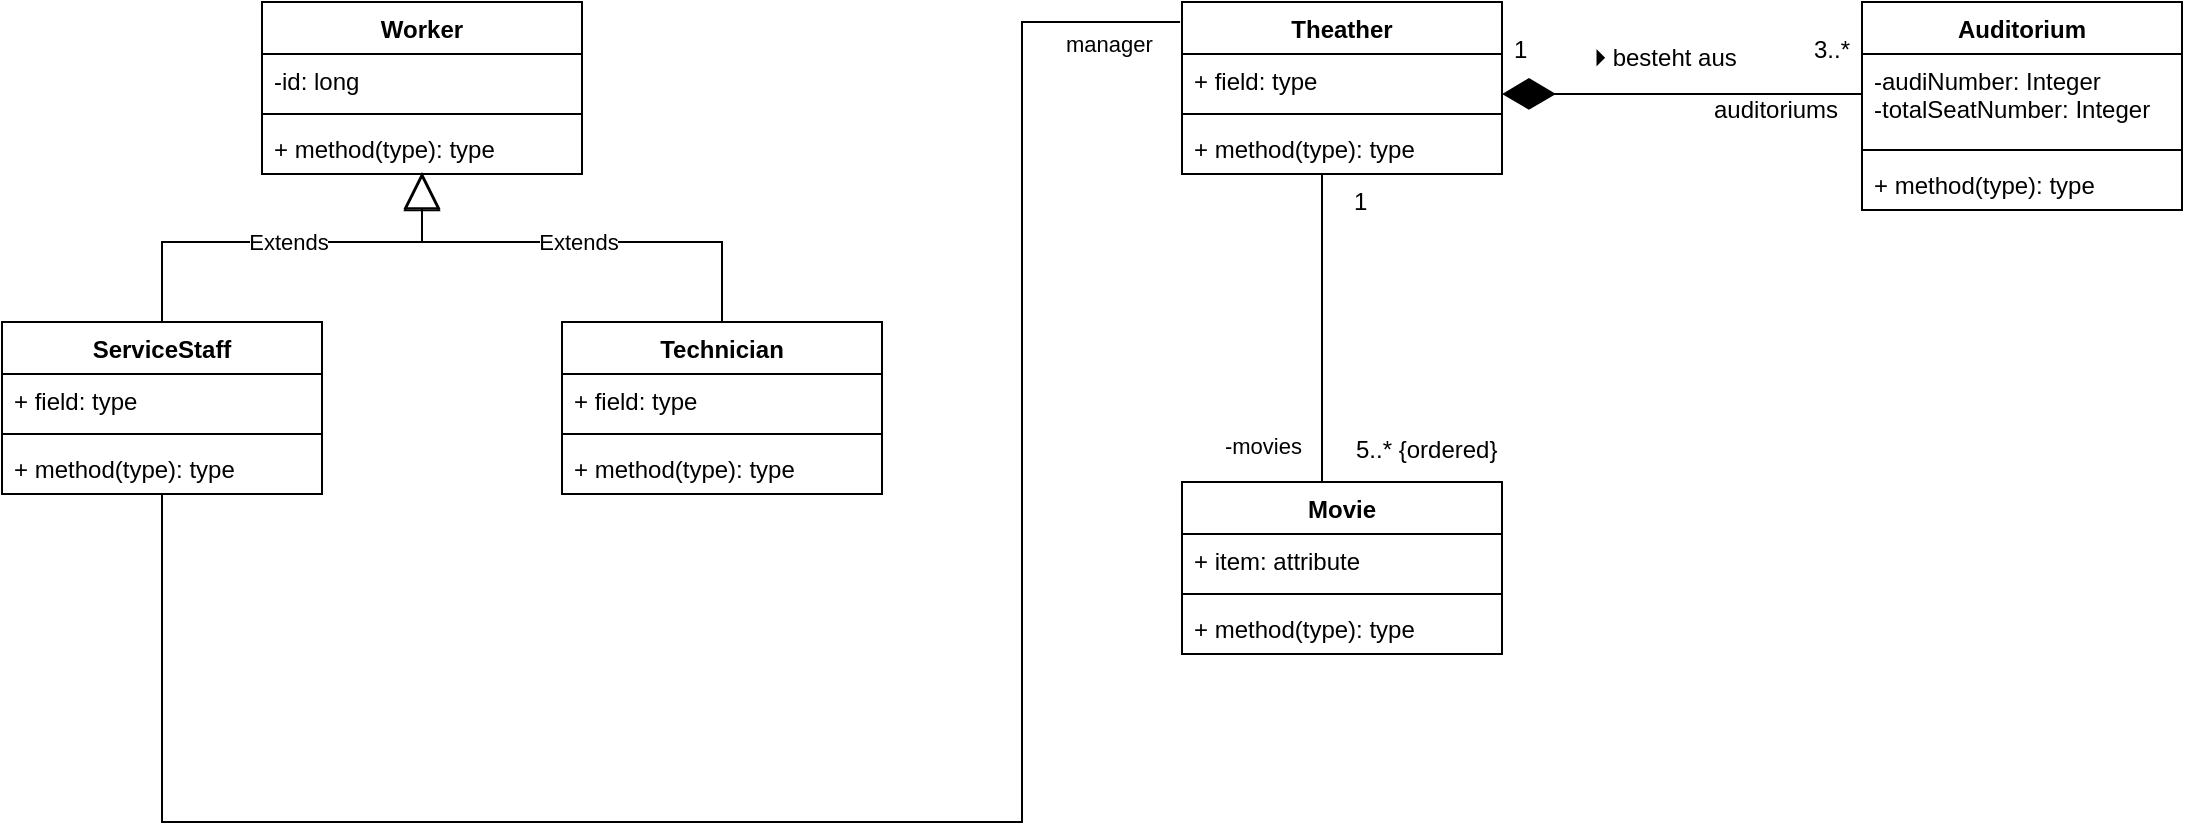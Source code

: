 <mxfile version="20.8.7" type="github">
  <diagram name="Seite-1" id="gezly9fJVu2RdMVuZzb8">
    <mxGraphModel dx="1342" dy="666" grid="1" gridSize="10" guides="1" tooltips="1" connect="1" arrows="1" fold="1" page="0" pageScale="1" pageWidth="827" pageHeight="1169" math="0" shadow="0">
      <root>
        <mxCell id="0" />
        <mxCell id="1" parent="0" />
        <mxCell id="adZThG72P-NRQgjsbixd-1" value="Theather" style="swimlane;fontStyle=1;align=center;verticalAlign=top;childLayout=stackLayout;horizontal=1;startSize=26;horizontalStack=0;resizeParent=1;resizeParentMax=0;resizeLast=0;collapsible=1;marginBottom=0;" vertex="1" parent="1">
          <mxGeometry x="570" y="80" width="160" height="86" as="geometry" />
        </mxCell>
        <mxCell id="adZThG72P-NRQgjsbixd-2" value="+ field: type" style="text;strokeColor=none;fillColor=none;align=left;verticalAlign=top;spacingLeft=4;spacingRight=4;overflow=hidden;rotatable=0;points=[[0,0.5],[1,0.5]];portConstraint=eastwest;" vertex="1" parent="adZThG72P-NRQgjsbixd-1">
          <mxGeometry y="26" width="160" height="26" as="geometry" />
        </mxCell>
        <mxCell id="adZThG72P-NRQgjsbixd-3" value="" style="line;strokeWidth=1;fillColor=none;align=left;verticalAlign=middle;spacingTop=-1;spacingLeft=3;spacingRight=3;rotatable=0;labelPosition=right;points=[];portConstraint=eastwest;strokeColor=inherit;" vertex="1" parent="adZThG72P-NRQgjsbixd-1">
          <mxGeometry y="52" width="160" height="8" as="geometry" />
        </mxCell>
        <mxCell id="adZThG72P-NRQgjsbixd-4" value="+ method(type): type" style="text;strokeColor=none;fillColor=none;align=left;verticalAlign=top;spacingLeft=4;spacingRight=4;overflow=hidden;rotatable=0;points=[[0,0.5],[1,0.5]];portConstraint=eastwest;" vertex="1" parent="adZThG72P-NRQgjsbixd-1">
          <mxGeometry y="60" width="160" height="26" as="geometry" />
        </mxCell>
        <mxCell id="adZThG72P-NRQgjsbixd-5" value="Worker" style="swimlane;fontStyle=1;align=center;verticalAlign=top;childLayout=stackLayout;horizontal=1;startSize=26;horizontalStack=0;resizeParent=1;resizeParentMax=0;resizeLast=0;collapsible=1;marginBottom=0;" vertex="1" parent="1">
          <mxGeometry x="110" y="80" width="160" height="86" as="geometry" />
        </mxCell>
        <mxCell id="adZThG72P-NRQgjsbixd-6" value="-id: long" style="text;strokeColor=none;fillColor=none;align=left;verticalAlign=top;spacingLeft=4;spacingRight=4;overflow=hidden;rotatable=0;points=[[0,0.5],[1,0.5]];portConstraint=eastwest;" vertex="1" parent="adZThG72P-NRQgjsbixd-5">
          <mxGeometry y="26" width="160" height="26" as="geometry" />
        </mxCell>
        <mxCell id="adZThG72P-NRQgjsbixd-7" value="" style="line;strokeWidth=1;fillColor=none;align=left;verticalAlign=middle;spacingTop=-1;spacingLeft=3;spacingRight=3;rotatable=0;labelPosition=right;points=[];portConstraint=eastwest;strokeColor=inherit;" vertex="1" parent="adZThG72P-NRQgjsbixd-5">
          <mxGeometry y="52" width="160" height="8" as="geometry" />
        </mxCell>
        <mxCell id="adZThG72P-NRQgjsbixd-8" value="+ method(type): type" style="text;strokeColor=none;fillColor=none;align=left;verticalAlign=top;spacingLeft=4;spacingRight=4;overflow=hidden;rotatable=0;points=[[0,0.5],[1,0.5]];portConstraint=eastwest;" vertex="1" parent="adZThG72P-NRQgjsbixd-5">
          <mxGeometry y="60" width="160" height="26" as="geometry" />
        </mxCell>
        <mxCell id="adZThG72P-NRQgjsbixd-17" value="Extends" style="endArrow=block;endSize=16;endFill=0;html=1;rounded=0;exitX=0.5;exitY=0;exitDx=0;exitDy=0;" edge="1" parent="adZThG72P-NRQgjsbixd-5" source="adZThG72P-NRQgjsbixd-9">
          <mxGeometry width="160" relative="1" as="geometry">
            <mxPoint x="-80" y="85" as="sourcePoint" />
            <mxPoint x="80" y="85" as="targetPoint" />
            <Array as="points">
              <mxPoint x="-50" y="120" />
              <mxPoint x="80" y="120" />
            </Array>
          </mxGeometry>
        </mxCell>
        <mxCell id="adZThG72P-NRQgjsbixd-18" value="Extends" style="endArrow=block;endSize=16;endFill=0;html=1;rounded=0;exitX=0.5;exitY=0;exitDx=0;exitDy=0;" edge="1" parent="adZThG72P-NRQgjsbixd-5" source="adZThG72P-NRQgjsbixd-13">
          <mxGeometry width="160" relative="1" as="geometry">
            <mxPoint x="-50" y="141" as="sourcePoint" />
            <mxPoint x="80" y="86" as="targetPoint" />
            <Array as="points">
              <mxPoint x="230" y="120" />
              <mxPoint x="80" y="120" />
            </Array>
          </mxGeometry>
        </mxCell>
        <mxCell id="adZThG72P-NRQgjsbixd-9" value="ServiceStaff" style="swimlane;fontStyle=1;align=center;verticalAlign=top;childLayout=stackLayout;horizontal=1;startSize=26;horizontalStack=0;resizeParent=1;resizeParentMax=0;resizeLast=0;collapsible=1;marginBottom=0;" vertex="1" parent="1">
          <mxGeometry x="-20" y="240" width="160" height="86" as="geometry" />
        </mxCell>
        <mxCell id="adZThG72P-NRQgjsbixd-10" value="+ field: type" style="text;strokeColor=none;fillColor=none;align=left;verticalAlign=top;spacingLeft=4;spacingRight=4;overflow=hidden;rotatable=0;points=[[0,0.5],[1,0.5]];portConstraint=eastwest;" vertex="1" parent="adZThG72P-NRQgjsbixd-9">
          <mxGeometry y="26" width="160" height="26" as="geometry" />
        </mxCell>
        <mxCell id="adZThG72P-NRQgjsbixd-11" value="" style="line;strokeWidth=1;fillColor=none;align=left;verticalAlign=middle;spacingTop=-1;spacingLeft=3;spacingRight=3;rotatable=0;labelPosition=right;points=[];portConstraint=eastwest;strokeColor=inherit;" vertex="1" parent="adZThG72P-NRQgjsbixd-9">
          <mxGeometry y="52" width="160" height="8" as="geometry" />
        </mxCell>
        <mxCell id="adZThG72P-NRQgjsbixd-12" value="+ method(type): type" style="text;strokeColor=none;fillColor=none;align=left;verticalAlign=top;spacingLeft=4;spacingRight=4;overflow=hidden;rotatable=0;points=[[0,0.5],[1,0.5]];portConstraint=eastwest;" vertex="1" parent="adZThG72P-NRQgjsbixd-9">
          <mxGeometry y="60" width="160" height="26" as="geometry" />
        </mxCell>
        <mxCell id="adZThG72P-NRQgjsbixd-13" value="Technician" style="swimlane;fontStyle=1;align=center;verticalAlign=top;childLayout=stackLayout;horizontal=1;startSize=26;horizontalStack=0;resizeParent=1;resizeParentMax=0;resizeLast=0;collapsible=1;marginBottom=0;" vertex="1" parent="1">
          <mxGeometry x="260" y="240" width="160" height="86" as="geometry" />
        </mxCell>
        <mxCell id="adZThG72P-NRQgjsbixd-14" value="+ field: type" style="text;strokeColor=none;fillColor=none;align=left;verticalAlign=top;spacingLeft=4;spacingRight=4;overflow=hidden;rotatable=0;points=[[0,0.5],[1,0.5]];portConstraint=eastwest;" vertex="1" parent="adZThG72P-NRQgjsbixd-13">
          <mxGeometry y="26" width="160" height="26" as="geometry" />
        </mxCell>
        <mxCell id="adZThG72P-NRQgjsbixd-15" value="" style="line;strokeWidth=1;fillColor=none;align=left;verticalAlign=middle;spacingTop=-1;spacingLeft=3;spacingRight=3;rotatable=0;labelPosition=right;points=[];portConstraint=eastwest;strokeColor=inherit;" vertex="1" parent="adZThG72P-NRQgjsbixd-13">
          <mxGeometry y="52" width="160" height="8" as="geometry" />
        </mxCell>
        <mxCell id="adZThG72P-NRQgjsbixd-16" value="+ method(type): type" style="text;strokeColor=none;fillColor=none;align=left;verticalAlign=top;spacingLeft=4;spacingRight=4;overflow=hidden;rotatable=0;points=[[0,0.5],[1,0.5]];portConstraint=eastwest;" vertex="1" parent="adZThG72P-NRQgjsbixd-13">
          <mxGeometry y="60" width="160" height="26" as="geometry" />
        </mxCell>
        <mxCell id="adZThG72P-NRQgjsbixd-19" value="Auditorium" style="swimlane;fontStyle=1;align=center;verticalAlign=top;childLayout=stackLayout;horizontal=1;startSize=26;horizontalStack=0;resizeParent=1;resizeParentMax=0;resizeLast=0;collapsible=1;marginBottom=0;" vertex="1" parent="1">
          <mxGeometry x="910" y="80" width="160" height="104" as="geometry" />
        </mxCell>
        <mxCell id="adZThG72P-NRQgjsbixd-20" value="-audiNumber: Integer&#xa;-totalSeatNumber: Integer&#xa;" style="text;strokeColor=none;fillColor=none;align=left;verticalAlign=top;spacingLeft=4;spacingRight=4;overflow=hidden;rotatable=0;points=[[0,0.5],[1,0.5]];portConstraint=eastwest;" vertex="1" parent="adZThG72P-NRQgjsbixd-19">
          <mxGeometry y="26" width="160" height="44" as="geometry" />
        </mxCell>
        <mxCell id="adZThG72P-NRQgjsbixd-21" value="" style="line;strokeWidth=1;fillColor=none;align=left;verticalAlign=middle;spacingTop=-1;spacingLeft=3;spacingRight=3;rotatable=0;labelPosition=right;points=[];portConstraint=eastwest;strokeColor=inherit;" vertex="1" parent="adZThG72P-NRQgjsbixd-19">
          <mxGeometry y="70" width="160" height="8" as="geometry" />
        </mxCell>
        <mxCell id="adZThG72P-NRQgjsbixd-22" value="+ method(type): type" style="text;strokeColor=none;fillColor=none;align=left;verticalAlign=top;spacingLeft=4;spacingRight=4;overflow=hidden;rotatable=0;points=[[0,0.5],[1,0.5]];portConstraint=eastwest;" vertex="1" parent="adZThG72P-NRQgjsbixd-19">
          <mxGeometry y="78" width="160" height="26" as="geometry" />
        </mxCell>
        <mxCell id="adZThG72P-NRQgjsbixd-27" value="" style="endArrow=none;html=1;edgeStyle=orthogonalEdgeStyle;rounded=0;exitX=-0.006;exitY=0.116;exitDx=0;exitDy=0;exitPerimeter=0;" edge="1" parent="1" source="adZThG72P-NRQgjsbixd-1">
          <mxGeometry relative="1" as="geometry">
            <mxPoint x="490" y="440" as="sourcePoint" />
            <mxPoint x="60" y="326" as="targetPoint" />
            <Array as="points">
              <mxPoint x="490" y="90" />
              <mxPoint x="490" y="490" />
              <mxPoint x="60" y="490" />
            </Array>
          </mxGeometry>
        </mxCell>
        <mxCell id="adZThG72P-NRQgjsbixd-28" value="manager" style="edgeLabel;resizable=0;html=1;align=left;verticalAlign=bottom;" connectable="0" vertex="1" parent="adZThG72P-NRQgjsbixd-27">
          <mxGeometry x="-1" relative="1" as="geometry">
            <mxPoint x="-59" y="20" as="offset" />
          </mxGeometry>
        </mxCell>
        <mxCell id="adZThG72P-NRQgjsbixd-32" value="" style="endArrow=diamondThin;endFill=1;endSize=24;html=1;rounded=0;entryX=1;entryY=0.769;entryDx=0;entryDy=0;entryPerimeter=0;" edge="1" parent="1" target="adZThG72P-NRQgjsbixd-2">
          <mxGeometry width="160" relative="1" as="geometry">
            <mxPoint x="910" y="126" as="sourcePoint" />
            <mxPoint x="780" y="250" as="targetPoint" />
          </mxGeometry>
        </mxCell>
        <mxCell id="adZThG72P-NRQgjsbixd-33" value="auditoriums" style="text;strokeColor=none;fillColor=none;align=left;verticalAlign=top;spacingLeft=4;spacingRight=4;overflow=hidden;rotatable=0;points=[[0,0.5],[1,0.5]];portConstraint=eastwest;" vertex="1" parent="1">
          <mxGeometry x="830" y="120" width="100" height="26" as="geometry" />
        </mxCell>
        <mxCell id="adZThG72P-NRQgjsbixd-35" value="⏵ besteht aus" style="text;strokeColor=none;fillColor=none;align=left;verticalAlign=top;spacingLeft=4;spacingRight=4;overflow=hidden;rotatable=0;points=[[0,0.5],[1,0.5]];portConstraint=eastwest;" vertex="1" parent="1">
          <mxGeometry x="770" y="94" width="100" height="26" as="geometry" />
        </mxCell>
        <mxCell id="adZThG72P-NRQgjsbixd-37" value="Movie" style="swimlane;fontStyle=1;align=center;verticalAlign=top;childLayout=stackLayout;horizontal=1;startSize=26;horizontalStack=0;resizeParent=1;resizeParentMax=0;resizeLast=0;collapsible=1;marginBottom=0;" vertex="1" parent="1">
          <mxGeometry x="570" y="320" width="160" height="86" as="geometry" />
        </mxCell>
        <mxCell id="adZThG72P-NRQgjsbixd-42" value="+ item: attribute" style="text;strokeColor=none;fillColor=none;align=left;verticalAlign=top;spacingLeft=4;spacingRight=4;overflow=hidden;rotatable=0;points=[[0,0.5],[1,0.5]];portConstraint=eastwest;" vertex="1" parent="adZThG72P-NRQgjsbixd-37">
          <mxGeometry y="26" width="160" height="26" as="geometry" />
        </mxCell>
        <mxCell id="adZThG72P-NRQgjsbixd-39" value="" style="line;strokeWidth=1;fillColor=none;align=left;verticalAlign=middle;spacingTop=-1;spacingLeft=3;spacingRight=3;rotatable=0;labelPosition=right;points=[];portConstraint=eastwest;strokeColor=inherit;" vertex="1" parent="adZThG72P-NRQgjsbixd-37">
          <mxGeometry y="52" width="160" height="8" as="geometry" />
        </mxCell>
        <mxCell id="adZThG72P-NRQgjsbixd-40" value="+ method(type): type" style="text;strokeColor=none;fillColor=none;align=left;verticalAlign=top;spacingLeft=4;spacingRight=4;overflow=hidden;rotatable=0;points=[[0,0.5],[1,0.5]];portConstraint=eastwest;" vertex="1" parent="adZThG72P-NRQgjsbixd-37">
          <mxGeometry y="60" width="160" height="26" as="geometry" />
        </mxCell>
        <mxCell id="adZThG72P-NRQgjsbixd-38" value="1" style="text;strokeColor=none;fillColor=none;align=left;verticalAlign=top;spacingLeft=4;spacingRight=4;overflow=hidden;rotatable=0;points=[[0,0.5],[1,0.5]];portConstraint=eastwest;" vertex="1" parent="1">
          <mxGeometry x="730" y="90" width="20" height="26" as="geometry" />
        </mxCell>
        <mxCell id="adZThG72P-NRQgjsbixd-43" value="3..*" style="text;strokeColor=none;fillColor=none;align=left;verticalAlign=top;spacingLeft=4;spacingRight=4;overflow=hidden;rotatable=0;points=[[0,0.5],[1,0.5]];portConstraint=eastwest;" vertex="1" parent="1">
          <mxGeometry x="880" y="90" width="40" height="26" as="geometry" />
        </mxCell>
        <mxCell id="adZThG72P-NRQgjsbixd-44" value="" style="endArrow=none;html=1;edgeStyle=orthogonalEdgeStyle;rounded=0;" edge="1" parent="1">
          <mxGeometry relative="1" as="geometry">
            <mxPoint x="640" y="166" as="sourcePoint" />
            <mxPoint x="640" y="320" as="targetPoint" />
          </mxGeometry>
        </mxCell>
        <mxCell id="adZThG72P-NRQgjsbixd-46" value="-movies" style="edgeLabel;resizable=0;html=1;align=right;verticalAlign=bottom;" connectable="0" vertex="1" parent="adZThG72P-NRQgjsbixd-44">
          <mxGeometry x="1" relative="1" as="geometry">
            <mxPoint x="-10" y="-10" as="offset" />
          </mxGeometry>
        </mxCell>
        <mxCell id="adZThG72P-NRQgjsbixd-47" value="1" style="text;strokeColor=none;fillColor=none;align=left;verticalAlign=top;spacingLeft=4;spacingRight=4;overflow=hidden;rotatable=0;points=[[0,0.5],[1,0.5]];portConstraint=eastwest;" vertex="1" parent="1">
          <mxGeometry x="650" y="166" width="20" height="26" as="geometry" />
        </mxCell>
        <mxCell id="adZThG72P-NRQgjsbixd-48" value="5..* {ordered}" style="text;strokeColor=none;fillColor=none;align=left;verticalAlign=top;spacingLeft=4;spacingRight=4;overflow=hidden;rotatable=0;points=[[0,0.5],[1,0.5]];portConstraint=eastwest;" vertex="1" parent="1">
          <mxGeometry x="651" y="290" width="90" height="26" as="geometry" />
        </mxCell>
      </root>
    </mxGraphModel>
  </diagram>
</mxfile>
